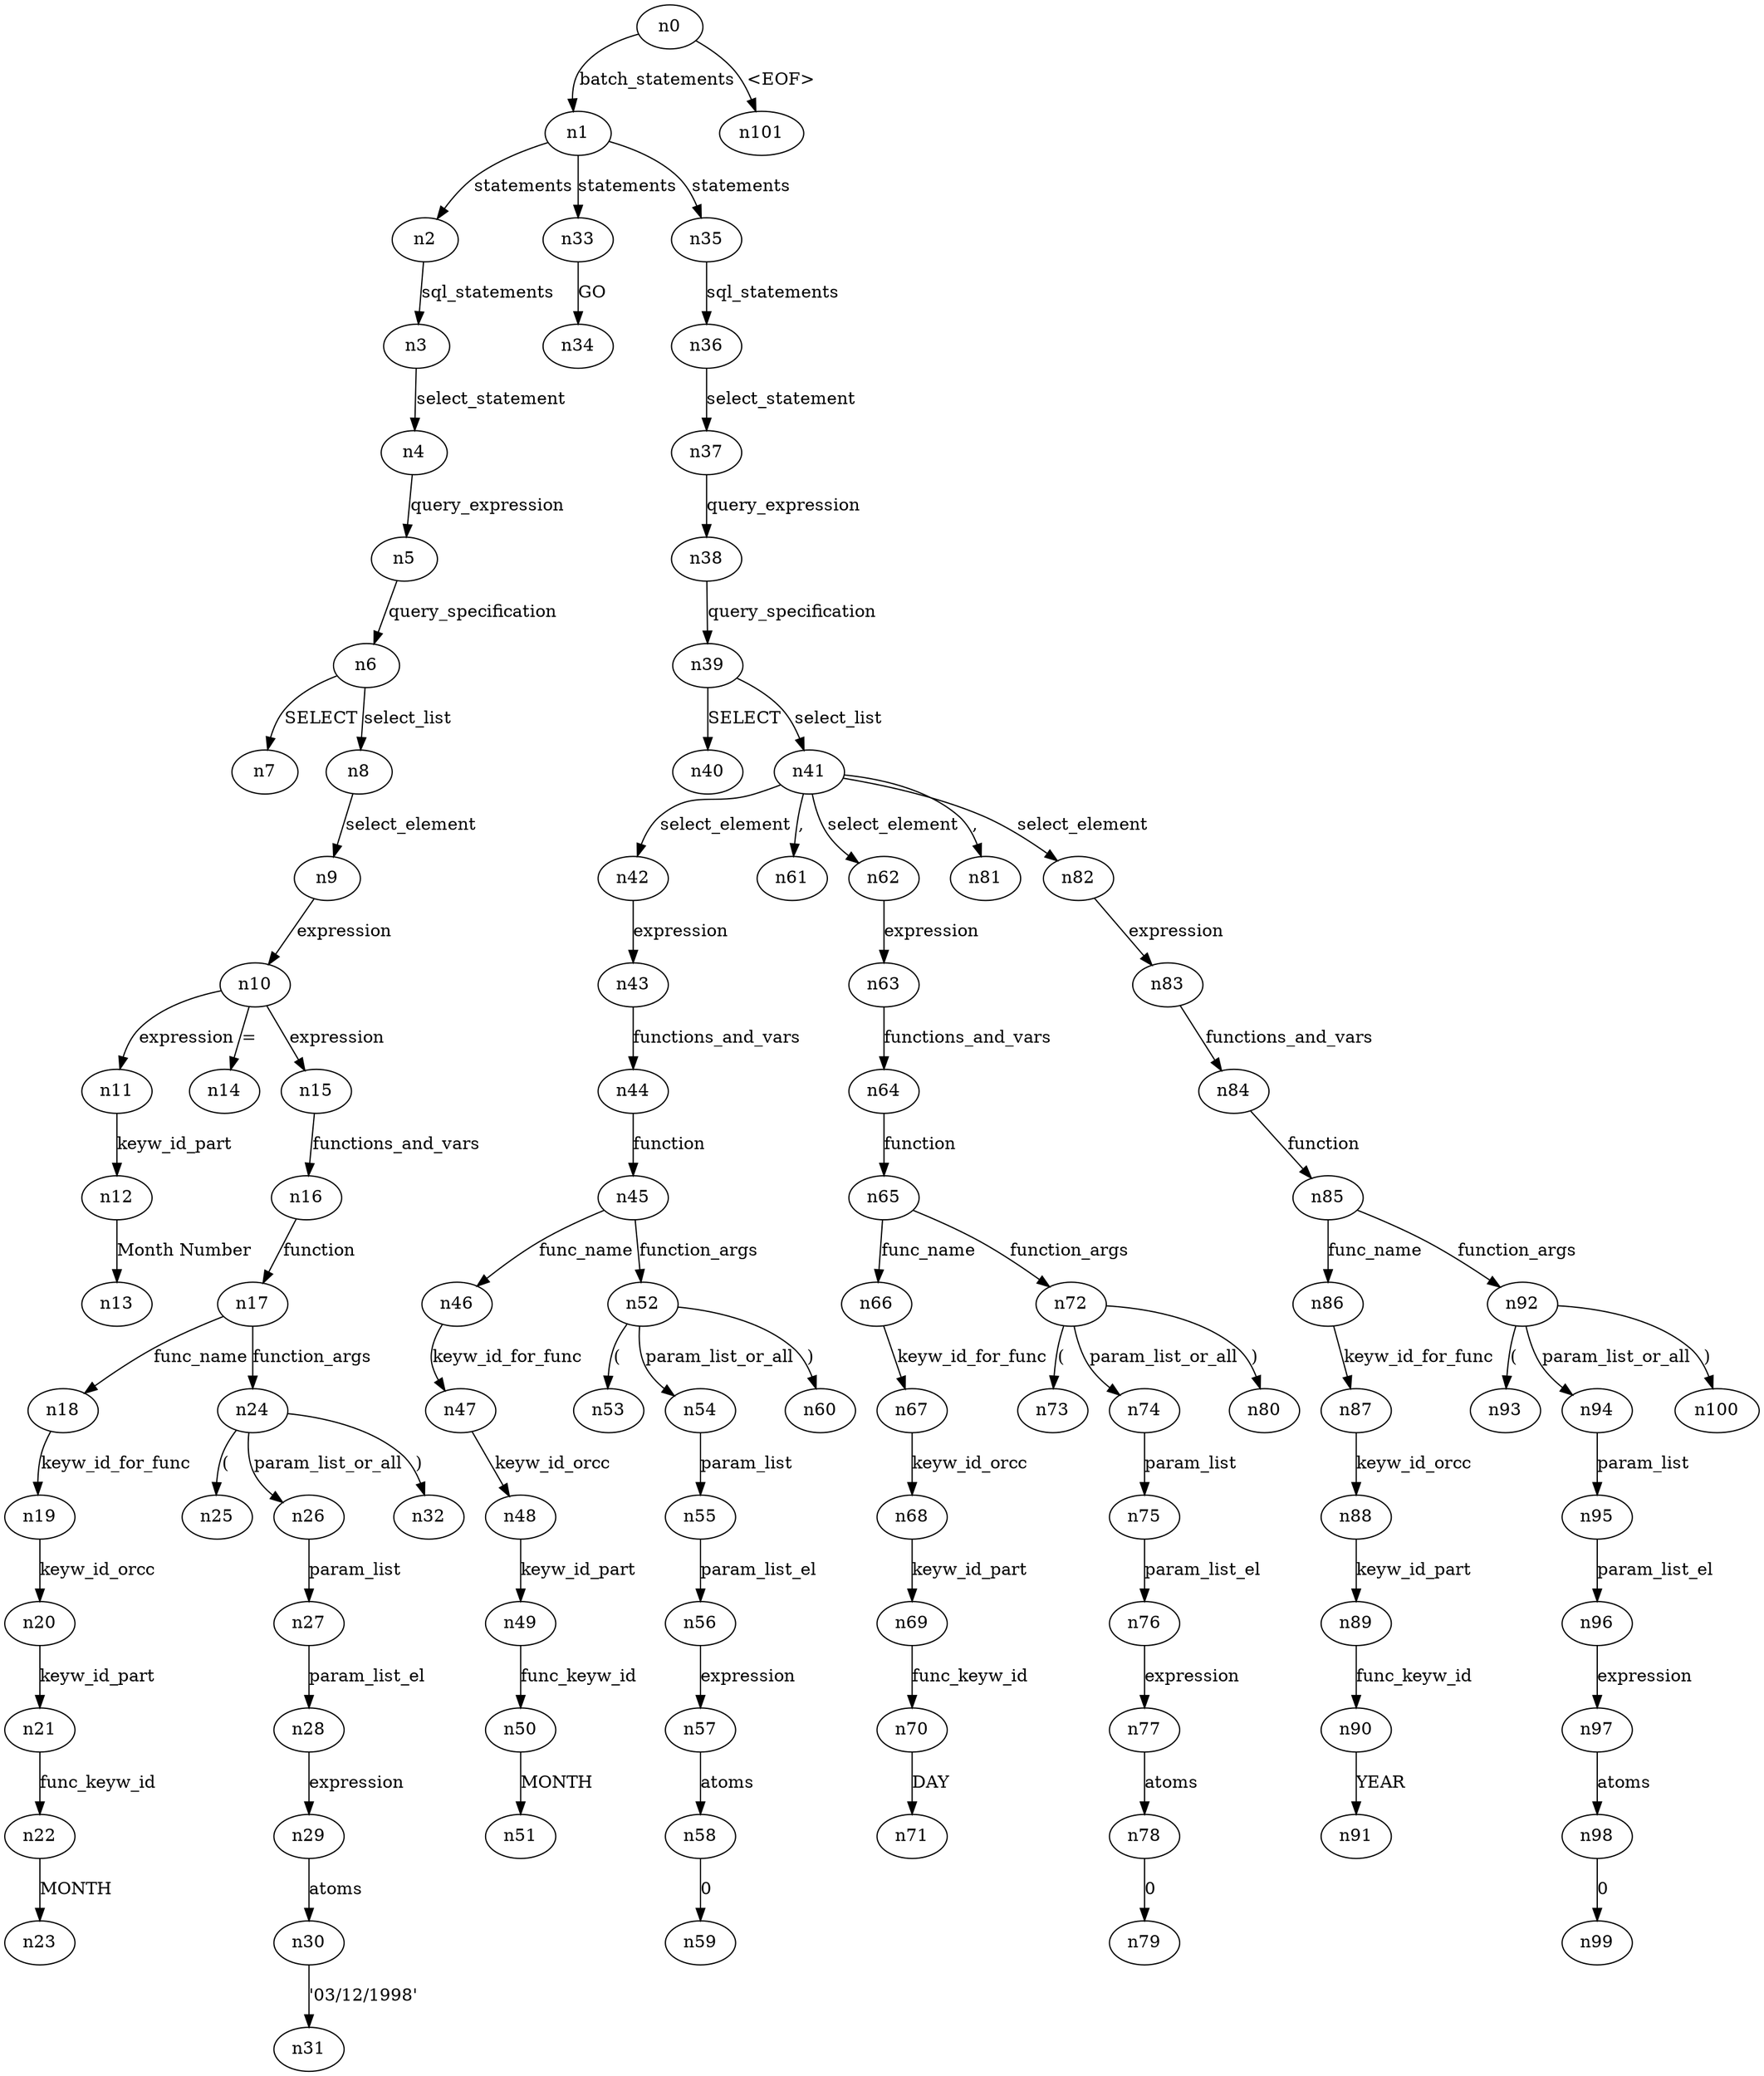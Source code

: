 digraph ParseTree {
  n0 -> n1 [label="batch_statements"];
  n1 -> n2 [label="statements"];
  n2 -> n3 [label="sql_statements"];
  n3 -> n4 [label="select_statement"];
  n4 -> n5 [label="query_expression"];
  n5 -> n6 [label="query_specification"];
  n6 -> n7 [label="SELECT"];
  n6 -> n8 [label="select_list"];
  n8 -> n9 [label="select_element"];
  n9 -> n10 [label="expression"];
  n10 -> n11 [label="expression"];
  n11 -> n12 [label="keyw_id_part"];
  n12 -> n13 [label="Month Number"];
  n10 -> n14 [label="="];
  n10 -> n15 [label="expression"];
  n15 -> n16 [label="functions_and_vars"];
  n16 -> n17 [label="function"];
  n17 -> n18 [label="func_name"];
  n18 -> n19 [label="keyw_id_for_func"];
  n19 -> n20 [label="keyw_id_orcc"];
  n20 -> n21 [label="keyw_id_part"];
  n21 -> n22 [label="func_keyw_id"];
  n22 -> n23 [label="MONTH"];
  n17 -> n24 [label="function_args"];
  n24 -> n25 [label="("];
  n24 -> n26 [label="param_list_or_all"];
  n26 -> n27 [label="param_list"];
  n27 -> n28 [label="param_list_el"];
  n28 -> n29 [label="expression"];
  n29 -> n30 [label="atoms"];
  n30 -> n31 [label="'03/12/1998'"];
  n24 -> n32 [label=")"];
  n1 -> n33 [label="statements"];
  n33 -> n34 [label="GO"];
  n1 -> n35 [label="statements"];
  n35 -> n36 [label="sql_statements"];
  n36 -> n37 [label="select_statement"];
  n37 -> n38 [label="query_expression"];
  n38 -> n39 [label="query_specification"];
  n39 -> n40 [label="SELECT"];
  n39 -> n41 [label="select_list"];
  n41 -> n42 [label="select_element"];
  n42 -> n43 [label="expression"];
  n43 -> n44 [label="functions_and_vars"];
  n44 -> n45 [label="function"];
  n45 -> n46 [label="func_name"];
  n46 -> n47 [label="keyw_id_for_func"];
  n47 -> n48 [label="keyw_id_orcc"];
  n48 -> n49 [label="keyw_id_part"];
  n49 -> n50 [label="func_keyw_id"];
  n50 -> n51 [label="MONTH"];
  n45 -> n52 [label="function_args"];
  n52 -> n53 [label="("];
  n52 -> n54 [label="param_list_or_all"];
  n54 -> n55 [label="param_list"];
  n55 -> n56 [label="param_list_el"];
  n56 -> n57 [label="expression"];
  n57 -> n58 [label="atoms"];
  n58 -> n59 [label="0"];
  n52 -> n60 [label=")"];
  n41 -> n61 [label=","];
  n41 -> n62 [label="select_element"];
  n62 -> n63 [label="expression"];
  n63 -> n64 [label="functions_and_vars"];
  n64 -> n65 [label="function"];
  n65 -> n66 [label="func_name"];
  n66 -> n67 [label="keyw_id_for_func"];
  n67 -> n68 [label="keyw_id_orcc"];
  n68 -> n69 [label="keyw_id_part"];
  n69 -> n70 [label="func_keyw_id"];
  n70 -> n71 [label="DAY"];
  n65 -> n72 [label="function_args"];
  n72 -> n73 [label="("];
  n72 -> n74 [label="param_list_or_all"];
  n74 -> n75 [label="param_list"];
  n75 -> n76 [label="param_list_el"];
  n76 -> n77 [label="expression"];
  n77 -> n78 [label="atoms"];
  n78 -> n79 [label="0"];
  n72 -> n80 [label=")"];
  n41 -> n81 [label=","];
  n41 -> n82 [label="select_element"];
  n82 -> n83 [label="expression"];
  n83 -> n84 [label="functions_and_vars"];
  n84 -> n85 [label="function"];
  n85 -> n86 [label="func_name"];
  n86 -> n87 [label="keyw_id_for_func"];
  n87 -> n88 [label="keyw_id_orcc"];
  n88 -> n89 [label="keyw_id_part"];
  n89 -> n90 [label="func_keyw_id"];
  n90 -> n91 [label="YEAR"];
  n85 -> n92 [label="function_args"];
  n92 -> n93 [label="("];
  n92 -> n94 [label="param_list_or_all"];
  n94 -> n95 [label="param_list"];
  n95 -> n96 [label="param_list_el"];
  n96 -> n97 [label="expression"];
  n97 -> n98 [label="atoms"];
  n98 -> n99 [label="0"];
  n92 -> n100 [label=")"];
  n0 -> n101 [label="<EOF>"];
}